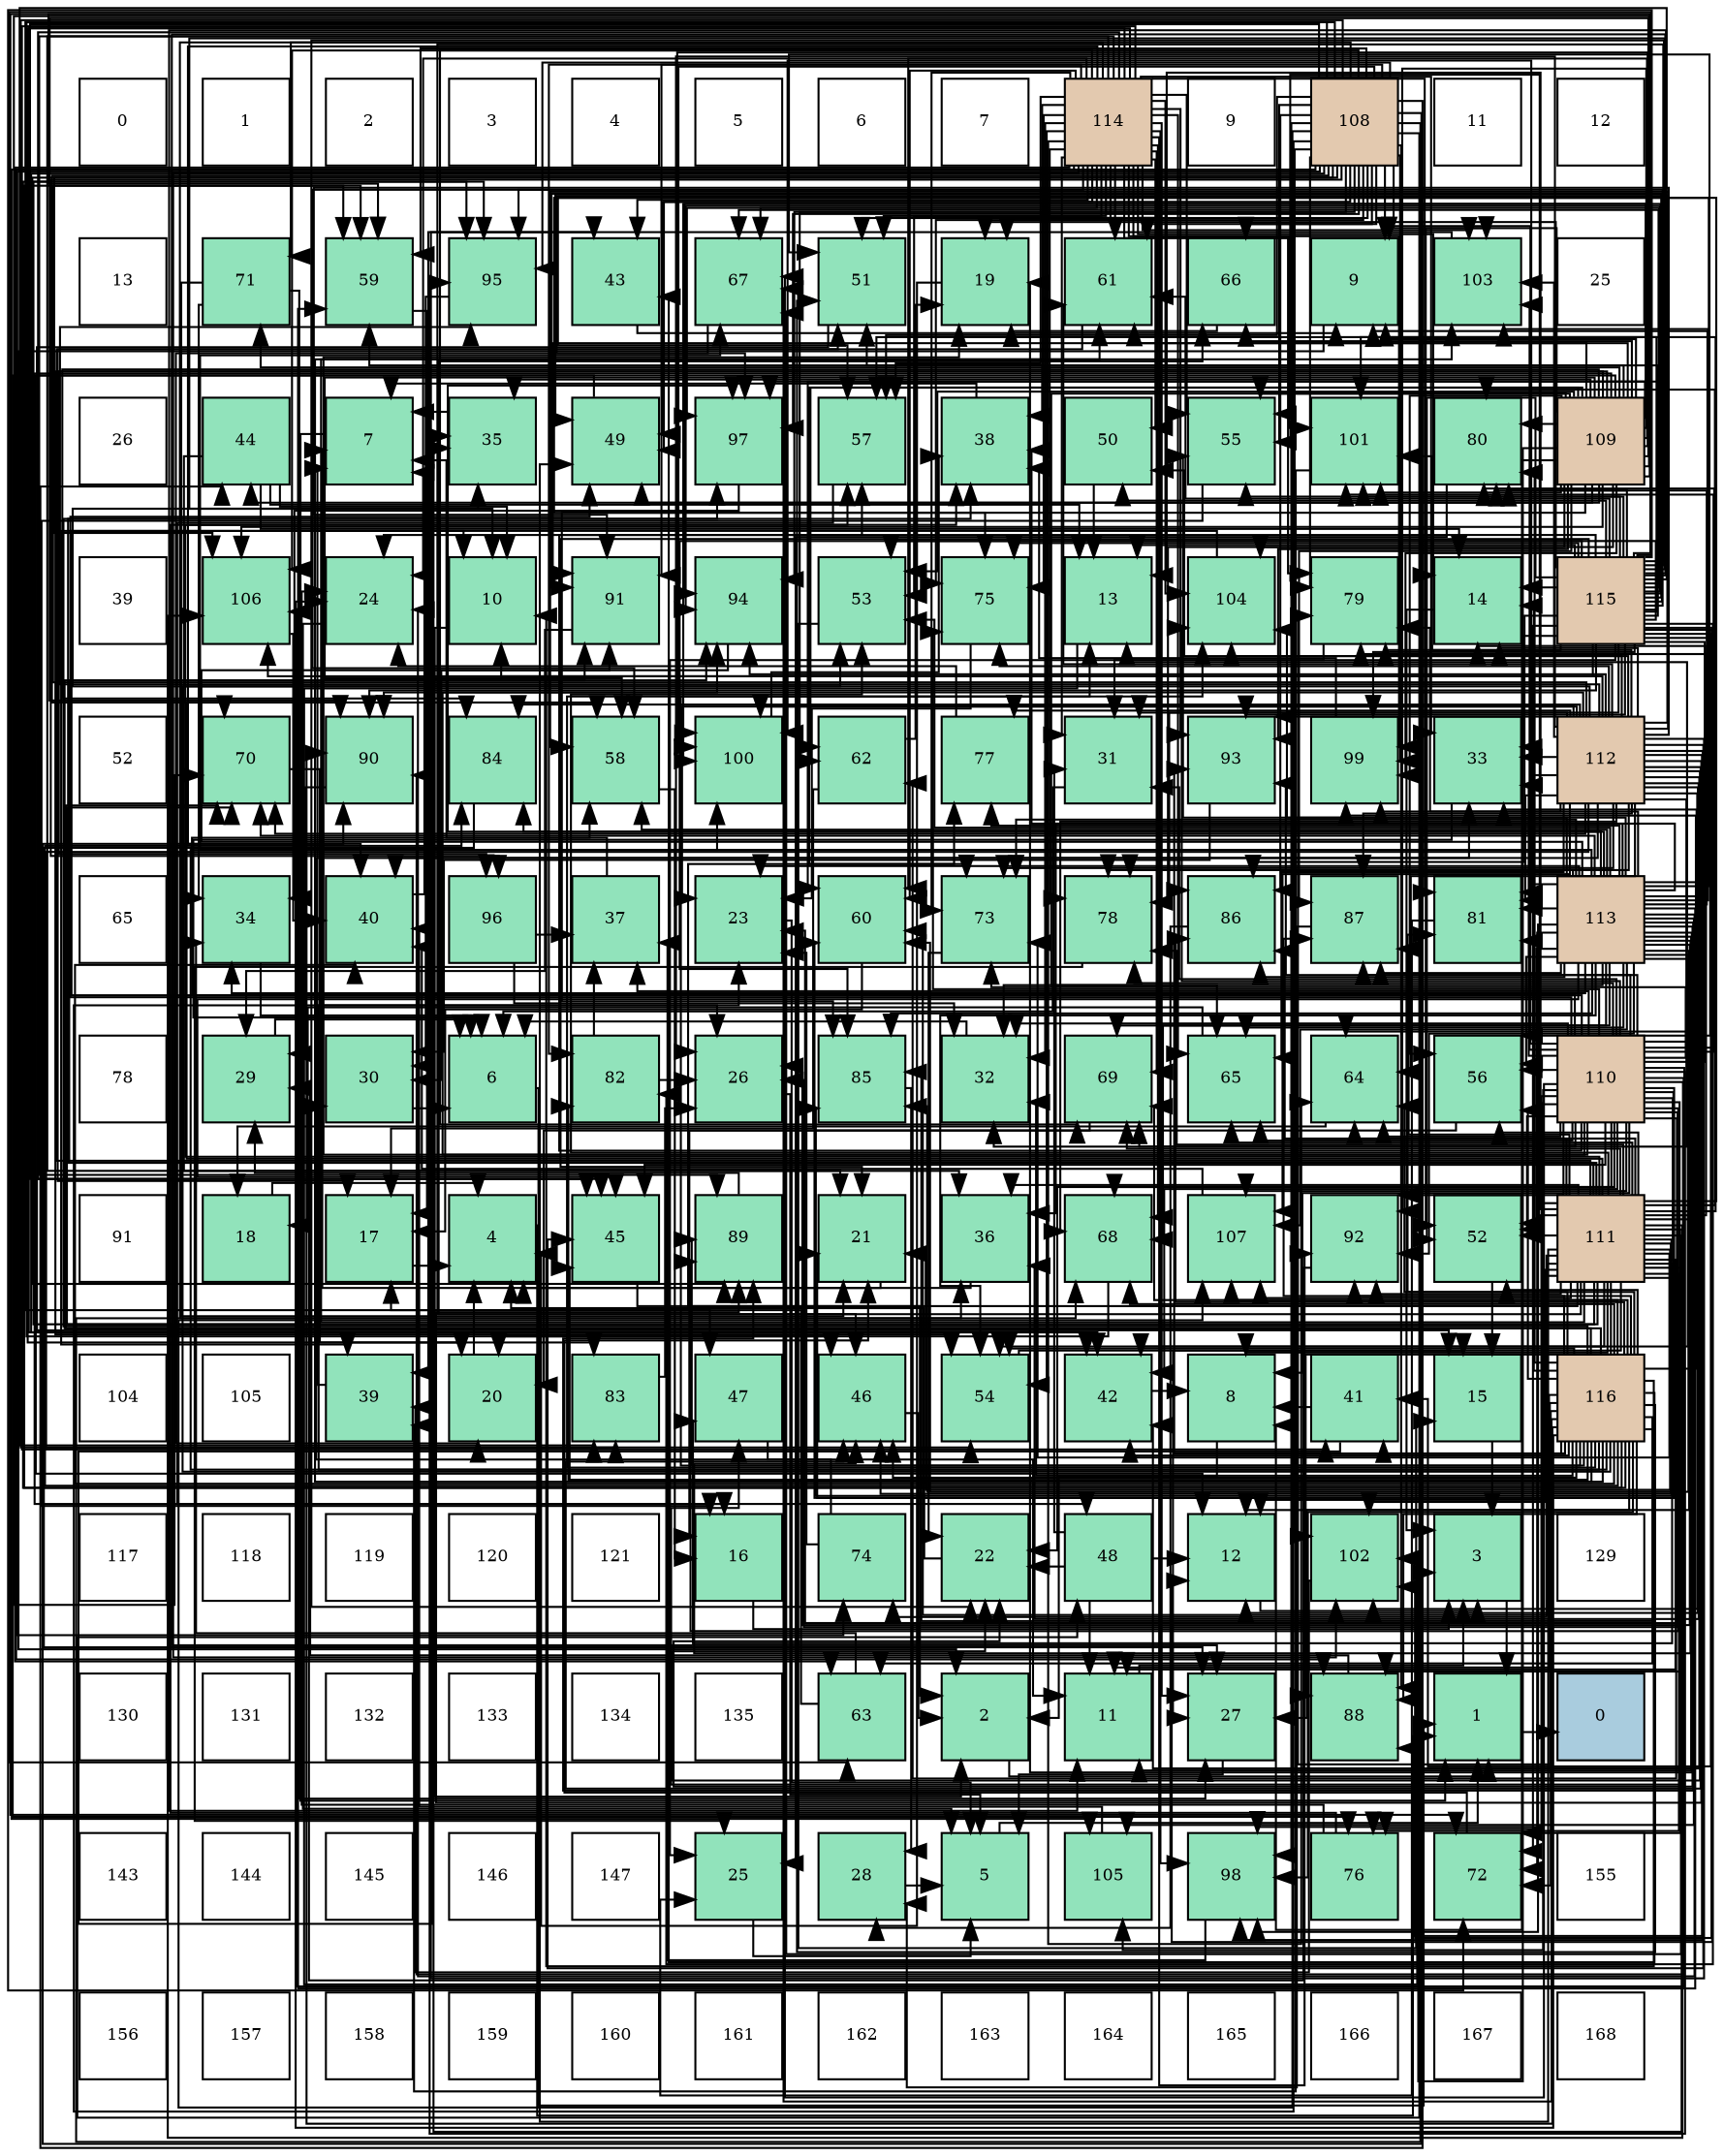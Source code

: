 digraph layout{
 rankdir=TB;
 splines=ortho;
 node [style=filled shape=square fixedsize=true width=0.6];
0[label="0", fontsize=8, fillcolor="#ffffff"];
1[label="1", fontsize=8, fillcolor="#ffffff"];
2[label="2", fontsize=8, fillcolor="#ffffff"];
3[label="3", fontsize=8, fillcolor="#ffffff"];
4[label="4", fontsize=8, fillcolor="#ffffff"];
5[label="5", fontsize=8, fillcolor="#ffffff"];
6[label="6", fontsize=8, fillcolor="#ffffff"];
7[label="7", fontsize=8, fillcolor="#ffffff"];
8[label="114", fontsize=8, fillcolor="#e3c9af"];
9[label="9", fontsize=8, fillcolor="#ffffff"];
10[label="108", fontsize=8, fillcolor="#e3c9af"];
11[label="11", fontsize=8, fillcolor="#ffffff"];
12[label="12", fontsize=8, fillcolor="#ffffff"];
13[label="13", fontsize=8, fillcolor="#ffffff"];
14[label="71", fontsize=8, fillcolor="#91e3bb"];
15[label="59", fontsize=8, fillcolor="#91e3bb"];
16[label="95", fontsize=8, fillcolor="#91e3bb"];
17[label="43", fontsize=8, fillcolor="#91e3bb"];
18[label="67", fontsize=8, fillcolor="#91e3bb"];
19[label="51", fontsize=8, fillcolor="#91e3bb"];
20[label="19", fontsize=8, fillcolor="#91e3bb"];
21[label="61", fontsize=8, fillcolor="#91e3bb"];
22[label="66", fontsize=8, fillcolor="#91e3bb"];
23[label="9", fontsize=8, fillcolor="#91e3bb"];
24[label="103", fontsize=8, fillcolor="#91e3bb"];
25[label="25", fontsize=8, fillcolor="#ffffff"];
26[label="26", fontsize=8, fillcolor="#ffffff"];
27[label="44", fontsize=8, fillcolor="#91e3bb"];
28[label="7", fontsize=8, fillcolor="#91e3bb"];
29[label="35", fontsize=8, fillcolor="#91e3bb"];
30[label="49", fontsize=8, fillcolor="#91e3bb"];
31[label="97", fontsize=8, fillcolor="#91e3bb"];
32[label="57", fontsize=8, fillcolor="#91e3bb"];
33[label="38", fontsize=8, fillcolor="#91e3bb"];
34[label="50", fontsize=8, fillcolor="#91e3bb"];
35[label="55", fontsize=8, fillcolor="#91e3bb"];
36[label="101", fontsize=8, fillcolor="#91e3bb"];
37[label="80", fontsize=8, fillcolor="#91e3bb"];
38[label="109", fontsize=8, fillcolor="#e3c9af"];
39[label="39", fontsize=8, fillcolor="#ffffff"];
40[label="106", fontsize=8, fillcolor="#91e3bb"];
41[label="24", fontsize=8, fillcolor="#91e3bb"];
42[label="10", fontsize=8, fillcolor="#91e3bb"];
43[label="91", fontsize=8, fillcolor="#91e3bb"];
44[label="94", fontsize=8, fillcolor="#91e3bb"];
45[label="53", fontsize=8, fillcolor="#91e3bb"];
46[label="75", fontsize=8, fillcolor="#91e3bb"];
47[label="13", fontsize=8, fillcolor="#91e3bb"];
48[label="104", fontsize=8, fillcolor="#91e3bb"];
49[label="79", fontsize=8, fillcolor="#91e3bb"];
50[label="14", fontsize=8, fillcolor="#91e3bb"];
51[label="115", fontsize=8, fillcolor="#e3c9af"];
52[label="52", fontsize=8, fillcolor="#ffffff"];
53[label="70", fontsize=8, fillcolor="#91e3bb"];
54[label="90", fontsize=8, fillcolor="#91e3bb"];
55[label="84", fontsize=8, fillcolor="#91e3bb"];
56[label="58", fontsize=8, fillcolor="#91e3bb"];
57[label="100", fontsize=8, fillcolor="#91e3bb"];
58[label="62", fontsize=8, fillcolor="#91e3bb"];
59[label="77", fontsize=8, fillcolor="#91e3bb"];
60[label="31", fontsize=8, fillcolor="#91e3bb"];
61[label="93", fontsize=8, fillcolor="#91e3bb"];
62[label="99", fontsize=8, fillcolor="#91e3bb"];
63[label="33", fontsize=8, fillcolor="#91e3bb"];
64[label="112", fontsize=8, fillcolor="#e3c9af"];
65[label="65", fontsize=8, fillcolor="#ffffff"];
66[label="34", fontsize=8, fillcolor="#91e3bb"];
67[label="40", fontsize=8, fillcolor="#91e3bb"];
68[label="96", fontsize=8, fillcolor="#91e3bb"];
69[label="37", fontsize=8, fillcolor="#91e3bb"];
70[label="23", fontsize=8, fillcolor="#91e3bb"];
71[label="60", fontsize=8, fillcolor="#91e3bb"];
72[label="73", fontsize=8, fillcolor="#91e3bb"];
73[label="78", fontsize=8, fillcolor="#91e3bb"];
74[label="86", fontsize=8, fillcolor="#91e3bb"];
75[label="87", fontsize=8, fillcolor="#91e3bb"];
76[label="81", fontsize=8, fillcolor="#91e3bb"];
77[label="113", fontsize=8, fillcolor="#e3c9af"];
78[label="78", fontsize=8, fillcolor="#ffffff"];
79[label="29", fontsize=8, fillcolor="#91e3bb"];
80[label="30", fontsize=8, fillcolor="#91e3bb"];
81[label="6", fontsize=8, fillcolor="#91e3bb"];
82[label="82", fontsize=8, fillcolor="#91e3bb"];
83[label="26", fontsize=8, fillcolor="#91e3bb"];
84[label="85", fontsize=8, fillcolor="#91e3bb"];
85[label="32", fontsize=8, fillcolor="#91e3bb"];
86[label="69", fontsize=8, fillcolor="#91e3bb"];
87[label="65", fontsize=8, fillcolor="#91e3bb"];
88[label="64", fontsize=8, fillcolor="#91e3bb"];
89[label="56", fontsize=8, fillcolor="#91e3bb"];
90[label="110", fontsize=8, fillcolor="#e3c9af"];
91[label="91", fontsize=8, fillcolor="#ffffff"];
92[label="18", fontsize=8, fillcolor="#91e3bb"];
93[label="17", fontsize=8, fillcolor="#91e3bb"];
94[label="4", fontsize=8, fillcolor="#91e3bb"];
95[label="45", fontsize=8, fillcolor="#91e3bb"];
96[label="89", fontsize=8, fillcolor="#91e3bb"];
97[label="21", fontsize=8, fillcolor="#91e3bb"];
98[label="36", fontsize=8, fillcolor="#91e3bb"];
99[label="68", fontsize=8, fillcolor="#91e3bb"];
100[label="107", fontsize=8, fillcolor="#91e3bb"];
101[label="92", fontsize=8, fillcolor="#91e3bb"];
102[label="52", fontsize=8, fillcolor="#91e3bb"];
103[label="111", fontsize=8, fillcolor="#e3c9af"];
104[label="104", fontsize=8, fillcolor="#ffffff"];
105[label="105", fontsize=8, fillcolor="#ffffff"];
106[label="39", fontsize=8, fillcolor="#91e3bb"];
107[label="20", fontsize=8, fillcolor="#91e3bb"];
108[label="83", fontsize=8, fillcolor="#91e3bb"];
109[label="47", fontsize=8, fillcolor="#91e3bb"];
110[label="46", fontsize=8, fillcolor="#91e3bb"];
111[label="54", fontsize=8, fillcolor="#91e3bb"];
112[label="42", fontsize=8, fillcolor="#91e3bb"];
113[label="8", fontsize=8, fillcolor="#91e3bb"];
114[label="41", fontsize=8, fillcolor="#91e3bb"];
115[label="15", fontsize=8, fillcolor="#91e3bb"];
116[label="116", fontsize=8, fillcolor="#e3c9af"];
117[label="117", fontsize=8, fillcolor="#ffffff"];
118[label="118", fontsize=8, fillcolor="#ffffff"];
119[label="119", fontsize=8, fillcolor="#ffffff"];
120[label="120", fontsize=8, fillcolor="#ffffff"];
121[label="121", fontsize=8, fillcolor="#ffffff"];
122[label="16", fontsize=8, fillcolor="#91e3bb"];
123[label="74", fontsize=8, fillcolor="#91e3bb"];
124[label="22", fontsize=8, fillcolor="#91e3bb"];
125[label="48", fontsize=8, fillcolor="#91e3bb"];
126[label="12", fontsize=8, fillcolor="#91e3bb"];
127[label="102", fontsize=8, fillcolor="#91e3bb"];
128[label="3", fontsize=8, fillcolor="#91e3bb"];
129[label="129", fontsize=8, fillcolor="#ffffff"];
130[label="130", fontsize=8, fillcolor="#ffffff"];
131[label="131", fontsize=8, fillcolor="#ffffff"];
132[label="132", fontsize=8, fillcolor="#ffffff"];
133[label="133", fontsize=8, fillcolor="#ffffff"];
134[label="134", fontsize=8, fillcolor="#ffffff"];
135[label="135", fontsize=8, fillcolor="#ffffff"];
136[label="63", fontsize=8, fillcolor="#91e3bb"];
137[label="2", fontsize=8, fillcolor="#91e3bb"];
138[label="11", fontsize=8, fillcolor="#91e3bb"];
139[label="27", fontsize=8, fillcolor="#91e3bb"];
140[label="88", fontsize=8, fillcolor="#91e3bb"];
141[label="1", fontsize=8, fillcolor="#91e3bb"];
142[label="0", fontsize=8, fillcolor="#a9ccde"];
143[label="143", fontsize=8, fillcolor="#ffffff"];
144[label="144", fontsize=8, fillcolor="#ffffff"];
145[label="145", fontsize=8, fillcolor="#ffffff"];
146[label="146", fontsize=8, fillcolor="#ffffff"];
147[label="147", fontsize=8, fillcolor="#ffffff"];
148[label="25", fontsize=8, fillcolor="#91e3bb"];
149[label="28", fontsize=8, fillcolor="#91e3bb"];
150[label="5", fontsize=8, fillcolor="#91e3bb"];
151[label="105", fontsize=8, fillcolor="#91e3bb"];
152[label="98", fontsize=8, fillcolor="#91e3bb"];
153[label="76", fontsize=8, fillcolor="#91e3bb"];
154[label="72", fontsize=8, fillcolor="#91e3bb"];
155[label="155", fontsize=8, fillcolor="#ffffff"];
156[label="156", fontsize=8, fillcolor="#ffffff"];
157[label="157", fontsize=8, fillcolor="#ffffff"];
158[label="158", fontsize=8, fillcolor="#ffffff"];
159[label="159", fontsize=8, fillcolor="#ffffff"];
160[label="160", fontsize=8, fillcolor="#ffffff"];
161[label="161", fontsize=8, fillcolor="#ffffff"];
162[label="162", fontsize=8, fillcolor="#ffffff"];
163[label="163", fontsize=8, fillcolor="#ffffff"];
164[label="164", fontsize=8, fillcolor="#ffffff"];
165[label="165", fontsize=8, fillcolor="#ffffff"];
166[label="166", fontsize=8, fillcolor="#ffffff"];
167[label="167", fontsize=8, fillcolor="#ffffff"];
168[label="168", fontsize=8, fillcolor="#ffffff"];
edge [constraint=false, style=vis];141 -> 142;
137 -> 141;
128 -> 141;
94 -> 141;
150 -> 141;
81 -> 141;
28 -> 141;
113 -> 137;
23 -> 137;
42 -> 137;
138 -> 128;
126 -> 128;
47 -> 128;
50 -> 128;
115 -> 128;
122 -> 128;
93 -> 94;
92 -> 94;
20 -> 94;
107 -> 94;
97 -> 94;
124 -> 94;
70 -> 150;
41 -> 150;
148 -> 150;
83 -> 150;
139 -> 150;
149 -> 150;
79 -> 81;
80 -> 81;
60 -> 81;
85 -> 81;
63 -> 81;
66 -> 81;
29 -> 28;
98 -> 28;
69 -> 28;
33 -> 28;
106 -> 28;
67 -> 28;
114 -> 113;
114 -> 29;
112 -> 113;
17 -> 23;
27 -> 42;
27 -> 47;
27 -> 50;
27 -> 98;
95 -> 137;
110 -> 137;
109 -> 138;
125 -> 138;
125 -> 126;
125 -> 124;
125 -> 60;
30 -> 126;
34 -> 47;
19 -> 115;
102 -> 115;
45 -> 115;
111 -> 115;
35 -> 122;
89 -> 122;
32 -> 122;
56 -> 122;
15 -> 93;
71 -> 93;
21 -> 93;
58 -> 93;
58 -> 20;
136 -> 93;
136 -> 66;
88 -> 92;
87 -> 92;
22 -> 20;
18 -> 107;
99 -> 107;
86 -> 107;
53 -> 107;
14 -> 97;
14 -> 139;
14 -> 66;
154 -> 97;
72 -> 124;
123 -> 70;
123 -> 63;
46 -> 70;
153 -> 41;
153 -> 33;
59 -> 41;
73 -> 148;
49 -> 148;
37 -> 148;
76 -> 148;
82 -> 83;
82 -> 69;
108 -> 83;
55 -> 139;
84 -> 149;
74 -> 149;
75 -> 149;
140 -> 79;
96 -> 79;
54 -> 79;
43 -> 79;
101 -> 80;
61 -> 80;
44 -> 80;
16 -> 80;
68 -> 85;
68 -> 69;
31 -> 66;
152 -> 69;
62 -> 33;
57 -> 33;
36 -> 106;
127 -> 106;
24 -> 106;
48 -> 106;
151 -> 67;
40 -> 67;
100 -> 67;
10 -> 23;
10 -> 83;
10 -> 112;
10 -> 27;
10 -> 95;
10 -> 110;
10 -> 109;
10 -> 125;
10 -> 30;
10 -> 19;
10 -> 111;
10 -> 35;
10 -> 32;
10 -> 15;
10 -> 21;
10 -> 58;
10 -> 22;
10 -> 99;
10 -> 86;
10 -> 53;
10 -> 14;
10 -> 123;
10 -> 46;
10 -> 49;
10 -> 74;
10 -> 140;
10 -> 96;
10 -> 54;
10 -> 43;
10 -> 44;
10 -> 16;
10 -> 68;
10 -> 31;
10 -> 152;
10 -> 62;
10 -> 57;
10 -> 127;
10 -> 24;
10 -> 151;
10 -> 40;
10 -> 100;
38 -> 113;
38 -> 23;
38 -> 29;
38 -> 27;
38 -> 125;
38 -> 30;
38 -> 102;
38 -> 45;
38 -> 111;
38 -> 35;
38 -> 89;
38 -> 56;
38 -> 15;
38 -> 71;
38 -> 21;
38 -> 58;
38 -> 87;
38 -> 22;
38 -> 53;
38 -> 14;
38 -> 154;
38 -> 72;
38 -> 153;
38 -> 37;
38 -> 55;
38 -> 84;
38 -> 74;
38 -> 75;
38 -> 54;
38 -> 43;
38 -> 101;
38 -> 61;
38 -> 44;
38 -> 68;
38 -> 31;
38 -> 62;
38 -> 57;
38 -> 36;
38 -> 127;
38 -> 48;
38 -> 40;
90 -> 113;
90 -> 23;
90 -> 42;
90 -> 47;
90 -> 50;
90 -> 20;
90 -> 97;
90 -> 124;
90 -> 70;
90 -> 83;
90 -> 60;
90 -> 85;
90 -> 63;
90 -> 69;
90 -> 112;
90 -> 95;
90 -> 109;
90 -> 30;
90 -> 102;
90 -> 89;
90 -> 32;
90 -> 56;
90 -> 71;
90 -> 88;
90 -> 87;
90 -> 18;
90 -> 99;
90 -> 86;
90 -> 72;
90 -> 46;
90 -> 153;
90 -> 73;
90 -> 37;
90 -> 84;
90 -> 75;
90 -> 140;
90 -> 96;
90 -> 54;
90 -> 101;
90 -> 61;
90 -> 44;
90 -> 16;
90 -> 152;
90 -> 36;
90 -> 24;
90 -> 48;
90 -> 151;
90 -> 40;
90 -> 100;
103 -> 113;
103 -> 138;
103 -> 126;
103 -> 47;
103 -> 97;
103 -> 139;
103 -> 29;
103 -> 98;
103 -> 110;
103 -> 109;
103 -> 30;
103 -> 19;
103 -> 102;
103 -> 45;
103 -> 111;
103 -> 35;
103 -> 89;
103 -> 32;
103 -> 56;
103 -> 71;
103 -> 21;
103 -> 58;
103 -> 88;
103 -> 87;
103 -> 22;
103 -> 18;
103 -> 86;
103 -> 53;
103 -> 154;
103 -> 72;
103 -> 123;
103 -> 46;
103 -> 153;
103 -> 59;
103 -> 73;
103 -> 49;
103 -> 37;
103 -> 76;
103 -> 84;
103 -> 74;
103 -> 75;
103 -> 140;
103 -> 43;
103 -> 101;
103 -> 16;
103 -> 31;
103 -> 62;
103 -> 36;
103 -> 127;
103 -> 40;
103 -> 100;
64 -> 42;
64 -> 126;
64 -> 50;
64 -> 124;
64 -> 70;
64 -> 83;
64 -> 60;
64 -> 85;
64 -> 63;
64 -> 29;
64 -> 98;
64 -> 67;
64 -> 112;
64 -> 17;
64 -> 95;
64 -> 110;
64 -> 34;
64 -> 56;
64 -> 15;
64 -> 21;
64 -> 88;
64 -> 87;
64 -> 99;
64 -> 53;
64 -> 154;
64 -> 72;
64 -> 46;
64 -> 59;
64 -> 73;
64 -> 76;
64 -> 108;
64 -> 55;
64 -> 75;
64 -> 140;
64 -> 96;
64 -> 54;
64 -> 43;
64 -> 61;
64 -> 44;
64 -> 16;
64 -> 31;
64 -> 152;
64 -> 62;
64 -> 57;
64 -> 36;
64 -> 127;
64 -> 24;
64 -> 48;
64 -> 100;
77 -> 23;
77 -> 138;
77 -> 126;
77 -> 20;
77 -> 124;
77 -> 70;
77 -> 41;
77 -> 83;
77 -> 85;
77 -> 66;
77 -> 98;
77 -> 33;
77 -> 112;
77 -> 95;
77 -> 110;
77 -> 19;
77 -> 102;
77 -> 45;
77 -> 111;
77 -> 35;
77 -> 89;
77 -> 32;
77 -> 56;
77 -> 15;
77 -> 71;
77 -> 87;
77 -> 18;
77 -> 99;
77 -> 86;
77 -> 53;
77 -> 154;
77 -> 72;
77 -> 59;
77 -> 73;
77 -> 49;
77 -> 37;
77 -> 76;
77 -> 55;
77 -> 84;
77 -> 74;
77 -> 75;
77 -> 96;
77 -> 43;
77 -> 101;
77 -> 31;
77 -> 152;
77 -> 57;
77 -> 24;
77 -> 48;
77 -> 151;
77 -> 100;
8 -> 50;
8 -> 20;
8 -> 97;
8 -> 41;
8 -> 139;
8 -> 60;
8 -> 85;
8 -> 63;
8 -> 98;
8 -> 33;
8 -> 67;
8 -> 114;
8 -> 112;
8 -> 17;
8 -> 95;
8 -> 30;
8 -> 34;
8 -> 19;
8 -> 45;
8 -> 111;
8 -> 35;
8 -> 32;
8 -> 71;
8 -> 21;
8 -> 136;
8 -> 88;
8 -> 87;
8 -> 18;
8 -> 99;
8 -> 86;
8 -> 72;
8 -> 46;
8 -> 73;
8 -> 49;
8 -> 76;
8 -> 82;
8 -> 108;
8 -> 140;
8 -> 96;
8 -> 101;
8 -> 61;
8 -> 16;
8 -> 152;
8 -> 62;
8 -> 36;
8 -> 127;
8 -> 24;
8 -> 48;
8 -> 40;
51 -> 42;
51 -> 138;
51 -> 126;
51 -> 47;
51 -> 50;
51 -> 20;
51 -> 97;
51 -> 124;
51 -> 41;
51 -> 139;
51 -> 60;
51 -> 63;
51 -> 114;
51 -> 110;
51 -> 30;
51 -> 34;
51 -> 19;
51 -> 102;
51 -> 45;
51 -> 35;
51 -> 89;
51 -> 32;
51 -> 56;
51 -> 15;
51 -> 71;
51 -> 21;
51 -> 136;
51 -> 88;
51 -> 18;
51 -> 154;
51 -> 46;
51 -> 73;
51 -> 49;
51 -> 37;
51 -> 76;
51 -> 82;
51 -> 108;
51 -> 84;
51 -> 74;
51 -> 54;
51 -> 43;
51 -> 61;
51 -> 44;
51 -> 31;
51 -> 62;
51 -> 57;
51 -> 36;
51 -> 127;
51 -> 40;
116 -> 42;
116 -> 138;
116 -> 47;
116 -> 50;
116 -> 70;
116 -> 41;
116 -> 139;
116 -> 85;
116 -> 63;
116 -> 33;
116 -> 67;
116 -> 114;
116 -> 112;
116 -> 17;
116 -> 95;
116 -> 110;
116 -> 19;
116 -> 102;
116 -> 45;
116 -> 111;
116 -> 89;
116 -> 15;
116 -> 136;
116 -> 88;
116 -> 18;
116 -> 99;
116 -> 86;
116 -> 53;
116 -> 154;
116 -> 49;
116 -> 37;
116 -> 76;
116 -> 82;
116 -> 55;
116 -> 84;
116 -> 74;
116 -> 75;
116 -> 140;
116 -> 96;
116 -> 54;
116 -> 101;
116 -> 61;
116 -> 44;
116 -> 16;
116 -> 152;
116 -> 57;
116 -> 24;
116 -> 48;
116 -> 100;
edge [constraint=true, style=invis];
0 -> 13 -> 26 -> 39 -> 52 -> 65 -> 78 -> 91 -> 104 -> 117 -> 130 -> 143 -> 156;
1 -> 14 -> 27 -> 40 -> 53 -> 66 -> 79 -> 92 -> 105 -> 118 -> 131 -> 144 -> 157;
2 -> 15 -> 28 -> 41 -> 54 -> 67 -> 80 -> 93 -> 106 -> 119 -> 132 -> 145 -> 158;
3 -> 16 -> 29 -> 42 -> 55 -> 68 -> 81 -> 94 -> 107 -> 120 -> 133 -> 146 -> 159;
4 -> 17 -> 30 -> 43 -> 56 -> 69 -> 82 -> 95 -> 108 -> 121 -> 134 -> 147 -> 160;
5 -> 18 -> 31 -> 44 -> 57 -> 70 -> 83 -> 96 -> 109 -> 122 -> 135 -> 148 -> 161;
6 -> 19 -> 32 -> 45 -> 58 -> 71 -> 84 -> 97 -> 110 -> 123 -> 136 -> 149 -> 162;
7 -> 20 -> 33 -> 46 -> 59 -> 72 -> 85 -> 98 -> 111 -> 124 -> 137 -> 150 -> 163;
8 -> 21 -> 34 -> 47 -> 60 -> 73 -> 86 -> 99 -> 112 -> 125 -> 138 -> 151 -> 164;
9 -> 22 -> 35 -> 48 -> 61 -> 74 -> 87 -> 100 -> 113 -> 126 -> 139 -> 152 -> 165;
10 -> 23 -> 36 -> 49 -> 62 -> 75 -> 88 -> 101 -> 114 -> 127 -> 140 -> 153 -> 166;
11 -> 24 -> 37 -> 50 -> 63 -> 76 -> 89 -> 102 -> 115 -> 128 -> 141 -> 154 -> 167;
12 -> 25 -> 38 -> 51 -> 64 -> 77 -> 90 -> 103 -> 116 -> 129 -> 142 -> 155 -> 168;
rank = same {0 -> 1 -> 2 -> 3 -> 4 -> 5 -> 6 -> 7 -> 8 -> 9 -> 10 -> 11 -> 12};
rank = same {13 -> 14 -> 15 -> 16 -> 17 -> 18 -> 19 -> 20 -> 21 -> 22 -> 23 -> 24 -> 25};
rank = same {26 -> 27 -> 28 -> 29 -> 30 -> 31 -> 32 -> 33 -> 34 -> 35 -> 36 -> 37 -> 38};
rank = same {39 -> 40 -> 41 -> 42 -> 43 -> 44 -> 45 -> 46 -> 47 -> 48 -> 49 -> 50 -> 51};
rank = same {52 -> 53 -> 54 -> 55 -> 56 -> 57 -> 58 -> 59 -> 60 -> 61 -> 62 -> 63 -> 64};
rank = same {65 -> 66 -> 67 -> 68 -> 69 -> 70 -> 71 -> 72 -> 73 -> 74 -> 75 -> 76 -> 77};
rank = same {78 -> 79 -> 80 -> 81 -> 82 -> 83 -> 84 -> 85 -> 86 -> 87 -> 88 -> 89 -> 90};
rank = same {91 -> 92 -> 93 -> 94 -> 95 -> 96 -> 97 -> 98 -> 99 -> 100 -> 101 -> 102 -> 103};
rank = same {104 -> 105 -> 106 -> 107 -> 108 -> 109 -> 110 -> 111 -> 112 -> 113 -> 114 -> 115 -> 116};
rank = same {117 -> 118 -> 119 -> 120 -> 121 -> 122 -> 123 -> 124 -> 125 -> 126 -> 127 -> 128 -> 129};
rank = same {130 -> 131 -> 132 -> 133 -> 134 -> 135 -> 136 -> 137 -> 138 -> 139 -> 140 -> 141 -> 142};
rank = same {143 -> 144 -> 145 -> 146 -> 147 -> 148 -> 149 -> 150 -> 151 -> 152 -> 153 -> 154 -> 155};
rank = same {156 -> 157 -> 158 -> 159 -> 160 -> 161 -> 162 -> 163 -> 164 -> 165 -> 166 -> 167 -> 168};
}
